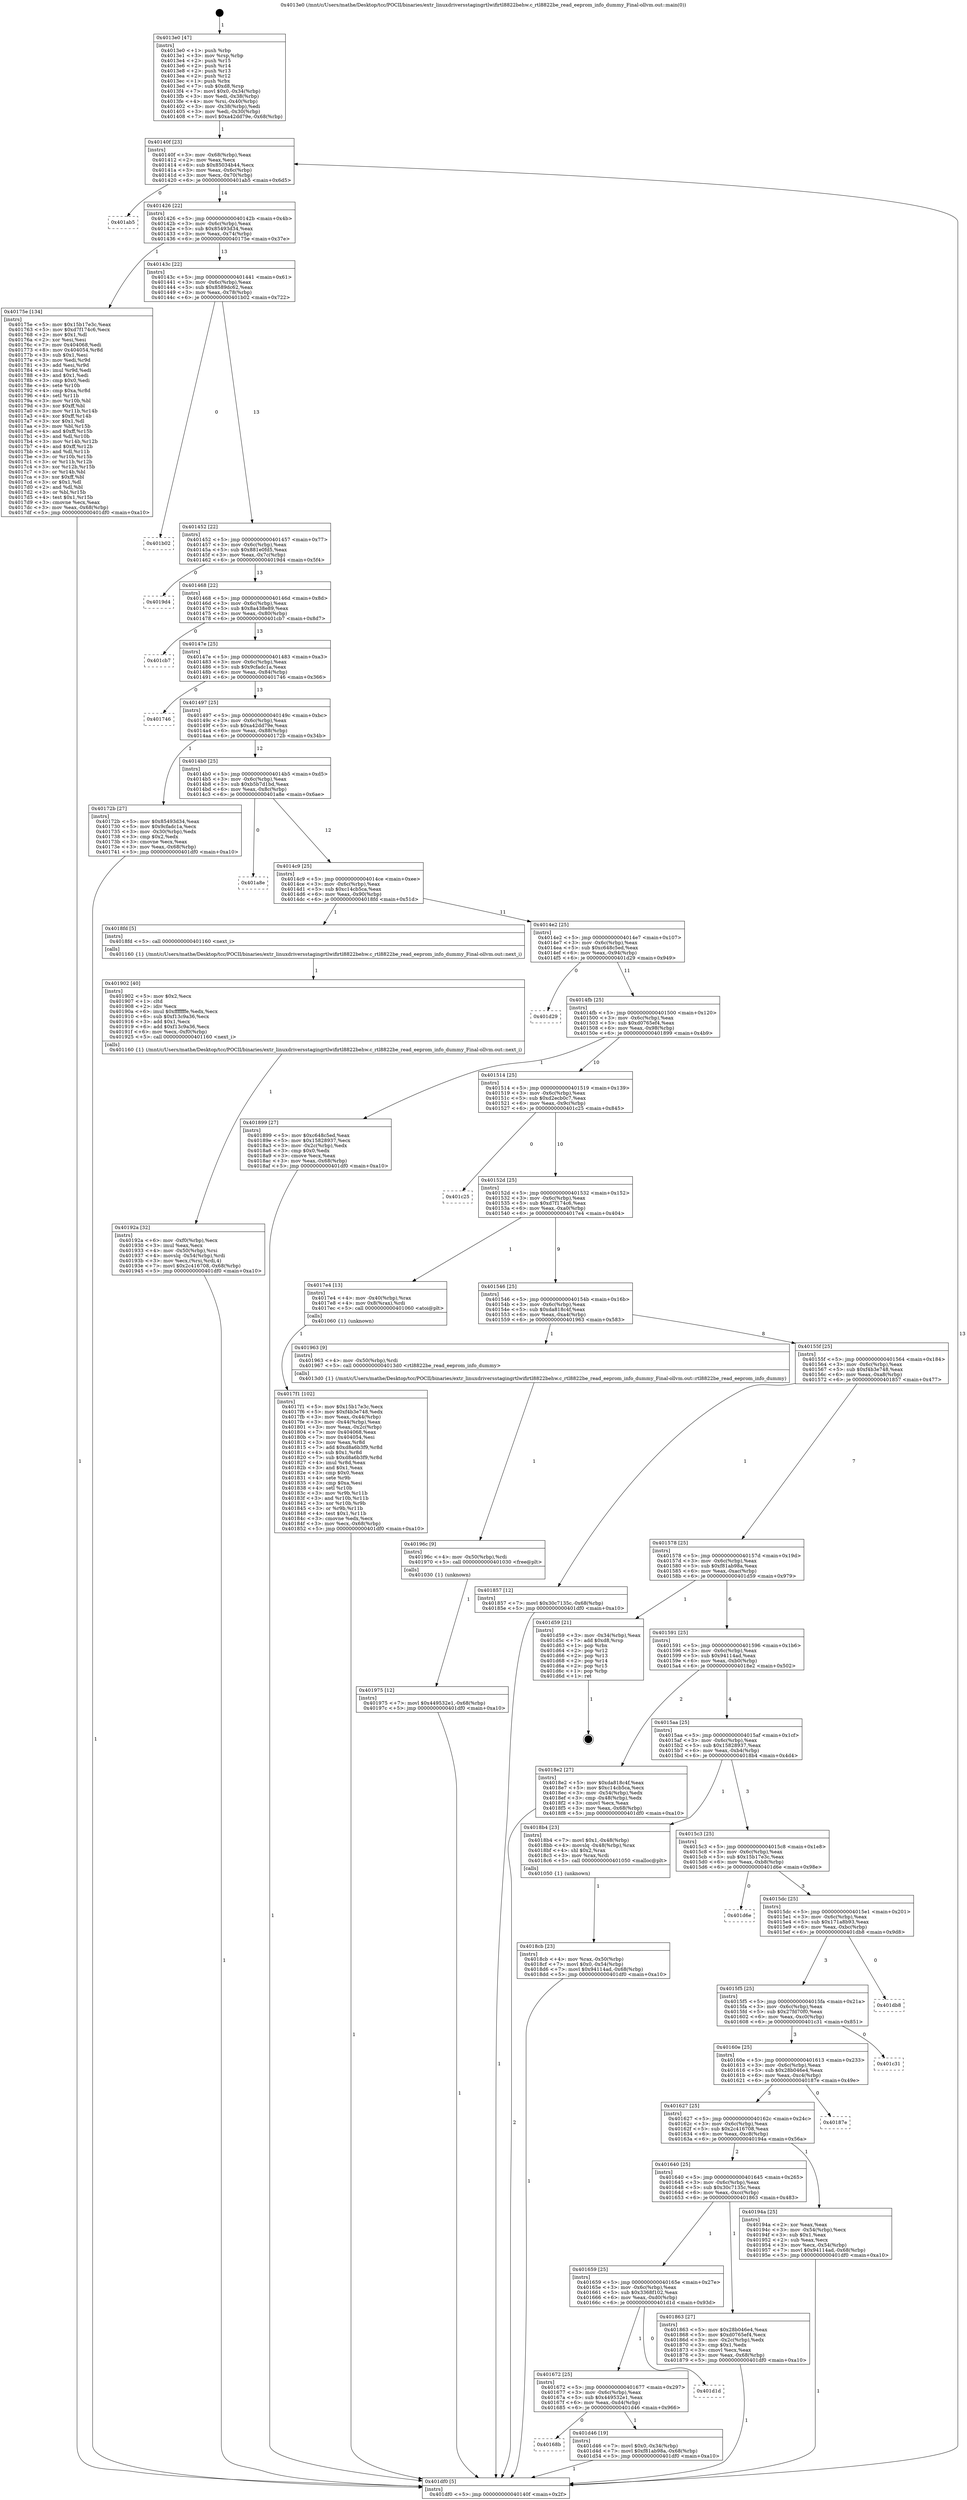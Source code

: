 digraph "0x4013e0" {
  label = "0x4013e0 (/mnt/c/Users/mathe/Desktop/tcc/POCII/binaries/extr_linuxdriversstagingrtlwifirtl8822behw.c_rtl8822be_read_eeprom_info_dummy_Final-ollvm.out::main(0))"
  labelloc = "t"
  node[shape=record]

  Entry [label="",width=0.3,height=0.3,shape=circle,fillcolor=black,style=filled]
  "0x40140f" [label="{
     0x40140f [23]\l
     | [instrs]\l
     &nbsp;&nbsp;0x40140f \<+3\>: mov -0x68(%rbp),%eax\l
     &nbsp;&nbsp;0x401412 \<+2\>: mov %eax,%ecx\l
     &nbsp;&nbsp;0x401414 \<+6\>: sub $0x85034b44,%ecx\l
     &nbsp;&nbsp;0x40141a \<+3\>: mov %eax,-0x6c(%rbp)\l
     &nbsp;&nbsp;0x40141d \<+3\>: mov %ecx,-0x70(%rbp)\l
     &nbsp;&nbsp;0x401420 \<+6\>: je 0000000000401ab5 \<main+0x6d5\>\l
  }"]
  "0x401ab5" [label="{
     0x401ab5\l
  }", style=dashed]
  "0x401426" [label="{
     0x401426 [22]\l
     | [instrs]\l
     &nbsp;&nbsp;0x401426 \<+5\>: jmp 000000000040142b \<main+0x4b\>\l
     &nbsp;&nbsp;0x40142b \<+3\>: mov -0x6c(%rbp),%eax\l
     &nbsp;&nbsp;0x40142e \<+5\>: sub $0x85493d34,%eax\l
     &nbsp;&nbsp;0x401433 \<+3\>: mov %eax,-0x74(%rbp)\l
     &nbsp;&nbsp;0x401436 \<+6\>: je 000000000040175e \<main+0x37e\>\l
  }"]
  Exit [label="",width=0.3,height=0.3,shape=circle,fillcolor=black,style=filled,peripheries=2]
  "0x40175e" [label="{
     0x40175e [134]\l
     | [instrs]\l
     &nbsp;&nbsp;0x40175e \<+5\>: mov $0x15b17e3c,%eax\l
     &nbsp;&nbsp;0x401763 \<+5\>: mov $0xd7f174c6,%ecx\l
     &nbsp;&nbsp;0x401768 \<+2\>: mov $0x1,%dl\l
     &nbsp;&nbsp;0x40176a \<+2\>: xor %esi,%esi\l
     &nbsp;&nbsp;0x40176c \<+7\>: mov 0x404068,%edi\l
     &nbsp;&nbsp;0x401773 \<+8\>: mov 0x404054,%r8d\l
     &nbsp;&nbsp;0x40177b \<+3\>: sub $0x1,%esi\l
     &nbsp;&nbsp;0x40177e \<+3\>: mov %edi,%r9d\l
     &nbsp;&nbsp;0x401781 \<+3\>: add %esi,%r9d\l
     &nbsp;&nbsp;0x401784 \<+4\>: imul %r9d,%edi\l
     &nbsp;&nbsp;0x401788 \<+3\>: and $0x1,%edi\l
     &nbsp;&nbsp;0x40178b \<+3\>: cmp $0x0,%edi\l
     &nbsp;&nbsp;0x40178e \<+4\>: sete %r10b\l
     &nbsp;&nbsp;0x401792 \<+4\>: cmp $0xa,%r8d\l
     &nbsp;&nbsp;0x401796 \<+4\>: setl %r11b\l
     &nbsp;&nbsp;0x40179a \<+3\>: mov %r10b,%bl\l
     &nbsp;&nbsp;0x40179d \<+3\>: xor $0xff,%bl\l
     &nbsp;&nbsp;0x4017a0 \<+3\>: mov %r11b,%r14b\l
     &nbsp;&nbsp;0x4017a3 \<+4\>: xor $0xff,%r14b\l
     &nbsp;&nbsp;0x4017a7 \<+3\>: xor $0x1,%dl\l
     &nbsp;&nbsp;0x4017aa \<+3\>: mov %bl,%r15b\l
     &nbsp;&nbsp;0x4017ad \<+4\>: and $0xff,%r15b\l
     &nbsp;&nbsp;0x4017b1 \<+3\>: and %dl,%r10b\l
     &nbsp;&nbsp;0x4017b4 \<+3\>: mov %r14b,%r12b\l
     &nbsp;&nbsp;0x4017b7 \<+4\>: and $0xff,%r12b\l
     &nbsp;&nbsp;0x4017bb \<+3\>: and %dl,%r11b\l
     &nbsp;&nbsp;0x4017be \<+3\>: or %r10b,%r15b\l
     &nbsp;&nbsp;0x4017c1 \<+3\>: or %r11b,%r12b\l
     &nbsp;&nbsp;0x4017c4 \<+3\>: xor %r12b,%r15b\l
     &nbsp;&nbsp;0x4017c7 \<+3\>: or %r14b,%bl\l
     &nbsp;&nbsp;0x4017ca \<+3\>: xor $0xff,%bl\l
     &nbsp;&nbsp;0x4017cd \<+3\>: or $0x1,%dl\l
     &nbsp;&nbsp;0x4017d0 \<+2\>: and %dl,%bl\l
     &nbsp;&nbsp;0x4017d2 \<+3\>: or %bl,%r15b\l
     &nbsp;&nbsp;0x4017d5 \<+4\>: test $0x1,%r15b\l
     &nbsp;&nbsp;0x4017d9 \<+3\>: cmovne %ecx,%eax\l
     &nbsp;&nbsp;0x4017dc \<+3\>: mov %eax,-0x68(%rbp)\l
     &nbsp;&nbsp;0x4017df \<+5\>: jmp 0000000000401df0 \<main+0xa10\>\l
  }"]
  "0x40143c" [label="{
     0x40143c [22]\l
     | [instrs]\l
     &nbsp;&nbsp;0x40143c \<+5\>: jmp 0000000000401441 \<main+0x61\>\l
     &nbsp;&nbsp;0x401441 \<+3\>: mov -0x6c(%rbp),%eax\l
     &nbsp;&nbsp;0x401444 \<+5\>: sub $0x8589dc62,%eax\l
     &nbsp;&nbsp;0x401449 \<+3\>: mov %eax,-0x78(%rbp)\l
     &nbsp;&nbsp;0x40144c \<+6\>: je 0000000000401b02 \<main+0x722\>\l
  }"]
  "0x40168b" [label="{
     0x40168b\l
  }", style=dashed]
  "0x401b02" [label="{
     0x401b02\l
  }", style=dashed]
  "0x401452" [label="{
     0x401452 [22]\l
     | [instrs]\l
     &nbsp;&nbsp;0x401452 \<+5\>: jmp 0000000000401457 \<main+0x77\>\l
     &nbsp;&nbsp;0x401457 \<+3\>: mov -0x6c(%rbp),%eax\l
     &nbsp;&nbsp;0x40145a \<+5\>: sub $0x881e0fd5,%eax\l
     &nbsp;&nbsp;0x40145f \<+3\>: mov %eax,-0x7c(%rbp)\l
     &nbsp;&nbsp;0x401462 \<+6\>: je 00000000004019d4 \<main+0x5f4\>\l
  }"]
  "0x401d46" [label="{
     0x401d46 [19]\l
     | [instrs]\l
     &nbsp;&nbsp;0x401d46 \<+7\>: movl $0x0,-0x34(%rbp)\l
     &nbsp;&nbsp;0x401d4d \<+7\>: movl $0xf81ab98a,-0x68(%rbp)\l
     &nbsp;&nbsp;0x401d54 \<+5\>: jmp 0000000000401df0 \<main+0xa10\>\l
  }"]
  "0x4019d4" [label="{
     0x4019d4\l
  }", style=dashed]
  "0x401468" [label="{
     0x401468 [22]\l
     | [instrs]\l
     &nbsp;&nbsp;0x401468 \<+5\>: jmp 000000000040146d \<main+0x8d\>\l
     &nbsp;&nbsp;0x40146d \<+3\>: mov -0x6c(%rbp),%eax\l
     &nbsp;&nbsp;0x401470 \<+5\>: sub $0x8a438e89,%eax\l
     &nbsp;&nbsp;0x401475 \<+3\>: mov %eax,-0x80(%rbp)\l
     &nbsp;&nbsp;0x401478 \<+6\>: je 0000000000401cb7 \<main+0x8d7\>\l
  }"]
  "0x401672" [label="{
     0x401672 [25]\l
     | [instrs]\l
     &nbsp;&nbsp;0x401672 \<+5\>: jmp 0000000000401677 \<main+0x297\>\l
     &nbsp;&nbsp;0x401677 \<+3\>: mov -0x6c(%rbp),%eax\l
     &nbsp;&nbsp;0x40167a \<+5\>: sub $0x449532e1,%eax\l
     &nbsp;&nbsp;0x40167f \<+6\>: mov %eax,-0xd4(%rbp)\l
     &nbsp;&nbsp;0x401685 \<+6\>: je 0000000000401d46 \<main+0x966\>\l
  }"]
  "0x401cb7" [label="{
     0x401cb7\l
  }", style=dashed]
  "0x40147e" [label="{
     0x40147e [25]\l
     | [instrs]\l
     &nbsp;&nbsp;0x40147e \<+5\>: jmp 0000000000401483 \<main+0xa3\>\l
     &nbsp;&nbsp;0x401483 \<+3\>: mov -0x6c(%rbp),%eax\l
     &nbsp;&nbsp;0x401486 \<+5\>: sub $0x9cfadc1a,%eax\l
     &nbsp;&nbsp;0x40148b \<+6\>: mov %eax,-0x84(%rbp)\l
     &nbsp;&nbsp;0x401491 \<+6\>: je 0000000000401746 \<main+0x366\>\l
  }"]
  "0x401d1d" [label="{
     0x401d1d\l
  }", style=dashed]
  "0x401746" [label="{
     0x401746\l
  }", style=dashed]
  "0x401497" [label="{
     0x401497 [25]\l
     | [instrs]\l
     &nbsp;&nbsp;0x401497 \<+5\>: jmp 000000000040149c \<main+0xbc\>\l
     &nbsp;&nbsp;0x40149c \<+3\>: mov -0x6c(%rbp),%eax\l
     &nbsp;&nbsp;0x40149f \<+5\>: sub $0xa42dd79e,%eax\l
     &nbsp;&nbsp;0x4014a4 \<+6\>: mov %eax,-0x88(%rbp)\l
     &nbsp;&nbsp;0x4014aa \<+6\>: je 000000000040172b \<main+0x34b\>\l
  }"]
  "0x401975" [label="{
     0x401975 [12]\l
     | [instrs]\l
     &nbsp;&nbsp;0x401975 \<+7\>: movl $0x449532e1,-0x68(%rbp)\l
     &nbsp;&nbsp;0x40197c \<+5\>: jmp 0000000000401df0 \<main+0xa10\>\l
  }"]
  "0x40172b" [label="{
     0x40172b [27]\l
     | [instrs]\l
     &nbsp;&nbsp;0x40172b \<+5\>: mov $0x85493d34,%eax\l
     &nbsp;&nbsp;0x401730 \<+5\>: mov $0x9cfadc1a,%ecx\l
     &nbsp;&nbsp;0x401735 \<+3\>: mov -0x30(%rbp),%edx\l
     &nbsp;&nbsp;0x401738 \<+3\>: cmp $0x2,%edx\l
     &nbsp;&nbsp;0x40173b \<+3\>: cmovne %ecx,%eax\l
     &nbsp;&nbsp;0x40173e \<+3\>: mov %eax,-0x68(%rbp)\l
     &nbsp;&nbsp;0x401741 \<+5\>: jmp 0000000000401df0 \<main+0xa10\>\l
  }"]
  "0x4014b0" [label="{
     0x4014b0 [25]\l
     | [instrs]\l
     &nbsp;&nbsp;0x4014b0 \<+5\>: jmp 00000000004014b5 \<main+0xd5\>\l
     &nbsp;&nbsp;0x4014b5 \<+3\>: mov -0x6c(%rbp),%eax\l
     &nbsp;&nbsp;0x4014b8 \<+5\>: sub $0xb5b7d1bd,%eax\l
     &nbsp;&nbsp;0x4014bd \<+6\>: mov %eax,-0x8c(%rbp)\l
     &nbsp;&nbsp;0x4014c3 \<+6\>: je 0000000000401a8e \<main+0x6ae\>\l
  }"]
  "0x401df0" [label="{
     0x401df0 [5]\l
     | [instrs]\l
     &nbsp;&nbsp;0x401df0 \<+5\>: jmp 000000000040140f \<main+0x2f\>\l
  }"]
  "0x4013e0" [label="{
     0x4013e0 [47]\l
     | [instrs]\l
     &nbsp;&nbsp;0x4013e0 \<+1\>: push %rbp\l
     &nbsp;&nbsp;0x4013e1 \<+3\>: mov %rsp,%rbp\l
     &nbsp;&nbsp;0x4013e4 \<+2\>: push %r15\l
     &nbsp;&nbsp;0x4013e6 \<+2\>: push %r14\l
     &nbsp;&nbsp;0x4013e8 \<+2\>: push %r13\l
     &nbsp;&nbsp;0x4013ea \<+2\>: push %r12\l
     &nbsp;&nbsp;0x4013ec \<+1\>: push %rbx\l
     &nbsp;&nbsp;0x4013ed \<+7\>: sub $0xd8,%rsp\l
     &nbsp;&nbsp;0x4013f4 \<+7\>: movl $0x0,-0x34(%rbp)\l
     &nbsp;&nbsp;0x4013fb \<+3\>: mov %edi,-0x38(%rbp)\l
     &nbsp;&nbsp;0x4013fe \<+4\>: mov %rsi,-0x40(%rbp)\l
     &nbsp;&nbsp;0x401402 \<+3\>: mov -0x38(%rbp),%edi\l
     &nbsp;&nbsp;0x401405 \<+3\>: mov %edi,-0x30(%rbp)\l
     &nbsp;&nbsp;0x401408 \<+7\>: movl $0xa42dd79e,-0x68(%rbp)\l
  }"]
  "0x40196c" [label="{
     0x40196c [9]\l
     | [instrs]\l
     &nbsp;&nbsp;0x40196c \<+4\>: mov -0x50(%rbp),%rdi\l
     &nbsp;&nbsp;0x401970 \<+5\>: call 0000000000401030 \<free@plt\>\l
     | [calls]\l
     &nbsp;&nbsp;0x401030 \{1\} (unknown)\l
  }"]
  "0x401a8e" [label="{
     0x401a8e\l
  }", style=dashed]
  "0x4014c9" [label="{
     0x4014c9 [25]\l
     | [instrs]\l
     &nbsp;&nbsp;0x4014c9 \<+5\>: jmp 00000000004014ce \<main+0xee\>\l
     &nbsp;&nbsp;0x4014ce \<+3\>: mov -0x6c(%rbp),%eax\l
     &nbsp;&nbsp;0x4014d1 \<+5\>: sub $0xc14cb5ca,%eax\l
     &nbsp;&nbsp;0x4014d6 \<+6\>: mov %eax,-0x90(%rbp)\l
     &nbsp;&nbsp;0x4014dc \<+6\>: je 00000000004018fd \<main+0x51d\>\l
  }"]
  "0x40192a" [label="{
     0x40192a [32]\l
     | [instrs]\l
     &nbsp;&nbsp;0x40192a \<+6\>: mov -0xf0(%rbp),%ecx\l
     &nbsp;&nbsp;0x401930 \<+3\>: imul %eax,%ecx\l
     &nbsp;&nbsp;0x401933 \<+4\>: mov -0x50(%rbp),%rsi\l
     &nbsp;&nbsp;0x401937 \<+4\>: movslq -0x54(%rbp),%rdi\l
     &nbsp;&nbsp;0x40193b \<+3\>: mov %ecx,(%rsi,%rdi,4)\l
     &nbsp;&nbsp;0x40193e \<+7\>: movl $0x2c416708,-0x68(%rbp)\l
     &nbsp;&nbsp;0x401945 \<+5\>: jmp 0000000000401df0 \<main+0xa10\>\l
  }"]
  "0x4018fd" [label="{
     0x4018fd [5]\l
     | [instrs]\l
     &nbsp;&nbsp;0x4018fd \<+5\>: call 0000000000401160 \<next_i\>\l
     | [calls]\l
     &nbsp;&nbsp;0x401160 \{1\} (/mnt/c/Users/mathe/Desktop/tcc/POCII/binaries/extr_linuxdriversstagingrtlwifirtl8822behw.c_rtl8822be_read_eeprom_info_dummy_Final-ollvm.out::next_i)\l
  }"]
  "0x4014e2" [label="{
     0x4014e2 [25]\l
     | [instrs]\l
     &nbsp;&nbsp;0x4014e2 \<+5\>: jmp 00000000004014e7 \<main+0x107\>\l
     &nbsp;&nbsp;0x4014e7 \<+3\>: mov -0x6c(%rbp),%eax\l
     &nbsp;&nbsp;0x4014ea \<+5\>: sub $0xc648c5ed,%eax\l
     &nbsp;&nbsp;0x4014ef \<+6\>: mov %eax,-0x94(%rbp)\l
     &nbsp;&nbsp;0x4014f5 \<+6\>: je 0000000000401d29 \<main+0x949\>\l
  }"]
  "0x401902" [label="{
     0x401902 [40]\l
     | [instrs]\l
     &nbsp;&nbsp;0x401902 \<+5\>: mov $0x2,%ecx\l
     &nbsp;&nbsp;0x401907 \<+1\>: cltd\l
     &nbsp;&nbsp;0x401908 \<+2\>: idiv %ecx\l
     &nbsp;&nbsp;0x40190a \<+6\>: imul $0xfffffffe,%edx,%ecx\l
     &nbsp;&nbsp;0x401910 \<+6\>: sub $0xf13c9a36,%ecx\l
     &nbsp;&nbsp;0x401916 \<+3\>: add $0x1,%ecx\l
     &nbsp;&nbsp;0x401919 \<+6\>: add $0xf13c9a36,%ecx\l
     &nbsp;&nbsp;0x40191f \<+6\>: mov %ecx,-0xf0(%rbp)\l
     &nbsp;&nbsp;0x401925 \<+5\>: call 0000000000401160 \<next_i\>\l
     | [calls]\l
     &nbsp;&nbsp;0x401160 \{1\} (/mnt/c/Users/mathe/Desktop/tcc/POCII/binaries/extr_linuxdriversstagingrtlwifirtl8822behw.c_rtl8822be_read_eeprom_info_dummy_Final-ollvm.out::next_i)\l
  }"]
  "0x401d29" [label="{
     0x401d29\l
  }", style=dashed]
  "0x4014fb" [label="{
     0x4014fb [25]\l
     | [instrs]\l
     &nbsp;&nbsp;0x4014fb \<+5\>: jmp 0000000000401500 \<main+0x120\>\l
     &nbsp;&nbsp;0x401500 \<+3\>: mov -0x6c(%rbp),%eax\l
     &nbsp;&nbsp;0x401503 \<+5\>: sub $0xd0765ef4,%eax\l
     &nbsp;&nbsp;0x401508 \<+6\>: mov %eax,-0x98(%rbp)\l
     &nbsp;&nbsp;0x40150e \<+6\>: je 0000000000401899 \<main+0x4b9\>\l
  }"]
  "0x4018cb" [label="{
     0x4018cb [23]\l
     | [instrs]\l
     &nbsp;&nbsp;0x4018cb \<+4\>: mov %rax,-0x50(%rbp)\l
     &nbsp;&nbsp;0x4018cf \<+7\>: movl $0x0,-0x54(%rbp)\l
     &nbsp;&nbsp;0x4018d6 \<+7\>: movl $0x94114ad,-0x68(%rbp)\l
     &nbsp;&nbsp;0x4018dd \<+5\>: jmp 0000000000401df0 \<main+0xa10\>\l
  }"]
  "0x401899" [label="{
     0x401899 [27]\l
     | [instrs]\l
     &nbsp;&nbsp;0x401899 \<+5\>: mov $0xc648c5ed,%eax\l
     &nbsp;&nbsp;0x40189e \<+5\>: mov $0x15828937,%ecx\l
     &nbsp;&nbsp;0x4018a3 \<+3\>: mov -0x2c(%rbp),%edx\l
     &nbsp;&nbsp;0x4018a6 \<+3\>: cmp $0x0,%edx\l
     &nbsp;&nbsp;0x4018a9 \<+3\>: cmove %ecx,%eax\l
     &nbsp;&nbsp;0x4018ac \<+3\>: mov %eax,-0x68(%rbp)\l
     &nbsp;&nbsp;0x4018af \<+5\>: jmp 0000000000401df0 \<main+0xa10\>\l
  }"]
  "0x401514" [label="{
     0x401514 [25]\l
     | [instrs]\l
     &nbsp;&nbsp;0x401514 \<+5\>: jmp 0000000000401519 \<main+0x139\>\l
     &nbsp;&nbsp;0x401519 \<+3\>: mov -0x6c(%rbp),%eax\l
     &nbsp;&nbsp;0x40151c \<+5\>: sub $0xd2ecb0c7,%eax\l
     &nbsp;&nbsp;0x401521 \<+6\>: mov %eax,-0x9c(%rbp)\l
     &nbsp;&nbsp;0x401527 \<+6\>: je 0000000000401c25 \<main+0x845\>\l
  }"]
  "0x401659" [label="{
     0x401659 [25]\l
     | [instrs]\l
     &nbsp;&nbsp;0x401659 \<+5\>: jmp 000000000040165e \<main+0x27e\>\l
     &nbsp;&nbsp;0x40165e \<+3\>: mov -0x6c(%rbp),%eax\l
     &nbsp;&nbsp;0x401661 \<+5\>: sub $0x3368f102,%eax\l
     &nbsp;&nbsp;0x401666 \<+6\>: mov %eax,-0xd0(%rbp)\l
     &nbsp;&nbsp;0x40166c \<+6\>: je 0000000000401d1d \<main+0x93d\>\l
  }"]
  "0x401c25" [label="{
     0x401c25\l
  }", style=dashed]
  "0x40152d" [label="{
     0x40152d [25]\l
     | [instrs]\l
     &nbsp;&nbsp;0x40152d \<+5\>: jmp 0000000000401532 \<main+0x152\>\l
     &nbsp;&nbsp;0x401532 \<+3\>: mov -0x6c(%rbp),%eax\l
     &nbsp;&nbsp;0x401535 \<+5\>: sub $0xd7f174c6,%eax\l
     &nbsp;&nbsp;0x40153a \<+6\>: mov %eax,-0xa0(%rbp)\l
     &nbsp;&nbsp;0x401540 \<+6\>: je 00000000004017e4 \<main+0x404\>\l
  }"]
  "0x401863" [label="{
     0x401863 [27]\l
     | [instrs]\l
     &nbsp;&nbsp;0x401863 \<+5\>: mov $0x28b046e4,%eax\l
     &nbsp;&nbsp;0x401868 \<+5\>: mov $0xd0765ef4,%ecx\l
     &nbsp;&nbsp;0x40186d \<+3\>: mov -0x2c(%rbp),%edx\l
     &nbsp;&nbsp;0x401870 \<+3\>: cmp $0x1,%edx\l
     &nbsp;&nbsp;0x401873 \<+3\>: cmovl %ecx,%eax\l
     &nbsp;&nbsp;0x401876 \<+3\>: mov %eax,-0x68(%rbp)\l
     &nbsp;&nbsp;0x401879 \<+5\>: jmp 0000000000401df0 \<main+0xa10\>\l
  }"]
  "0x4017e4" [label="{
     0x4017e4 [13]\l
     | [instrs]\l
     &nbsp;&nbsp;0x4017e4 \<+4\>: mov -0x40(%rbp),%rax\l
     &nbsp;&nbsp;0x4017e8 \<+4\>: mov 0x8(%rax),%rdi\l
     &nbsp;&nbsp;0x4017ec \<+5\>: call 0000000000401060 \<atoi@plt\>\l
     | [calls]\l
     &nbsp;&nbsp;0x401060 \{1\} (unknown)\l
  }"]
  "0x401546" [label="{
     0x401546 [25]\l
     | [instrs]\l
     &nbsp;&nbsp;0x401546 \<+5\>: jmp 000000000040154b \<main+0x16b\>\l
     &nbsp;&nbsp;0x40154b \<+3\>: mov -0x6c(%rbp),%eax\l
     &nbsp;&nbsp;0x40154e \<+5\>: sub $0xda818c4f,%eax\l
     &nbsp;&nbsp;0x401553 \<+6\>: mov %eax,-0xa4(%rbp)\l
     &nbsp;&nbsp;0x401559 \<+6\>: je 0000000000401963 \<main+0x583\>\l
  }"]
  "0x4017f1" [label="{
     0x4017f1 [102]\l
     | [instrs]\l
     &nbsp;&nbsp;0x4017f1 \<+5\>: mov $0x15b17e3c,%ecx\l
     &nbsp;&nbsp;0x4017f6 \<+5\>: mov $0xf4b3e748,%edx\l
     &nbsp;&nbsp;0x4017fb \<+3\>: mov %eax,-0x44(%rbp)\l
     &nbsp;&nbsp;0x4017fe \<+3\>: mov -0x44(%rbp),%eax\l
     &nbsp;&nbsp;0x401801 \<+3\>: mov %eax,-0x2c(%rbp)\l
     &nbsp;&nbsp;0x401804 \<+7\>: mov 0x404068,%eax\l
     &nbsp;&nbsp;0x40180b \<+7\>: mov 0x404054,%esi\l
     &nbsp;&nbsp;0x401812 \<+3\>: mov %eax,%r8d\l
     &nbsp;&nbsp;0x401815 \<+7\>: add $0xd8a6b3f9,%r8d\l
     &nbsp;&nbsp;0x40181c \<+4\>: sub $0x1,%r8d\l
     &nbsp;&nbsp;0x401820 \<+7\>: sub $0xd8a6b3f9,%r8d\l
     &nbsp;&nbsp;0x401827 \<+4\>: imul %r8d,%eax\l
     &nbsp;&nbsp;0x40182b \<+3\>: and $0x1,%eax\l
     &nbsp;&nbsp;0x40182e \<+3\>: cmp $0x0,%eax\l
     &nbsp;&nbsp;0x401831 \<+4\>: sete %r9b\l
     &nbsp;&nbsp;0x401835 \<+3\>: cmp $0xa,%esi\l
     &nbsp;&nbsp;0x401838 \<+4\>: setl %r10b\l
     &nbsp;&nbsp;0x40183c \<+3\>: mov %r9b,%r11b\l
     &nbsp;&nbsp;0x40183f \<+3\>: and %r10b,%r11b\l
     &nbsp;&nbsp;0x401842 \<+3\>: xor %r10b,%r9b\l
     &nbsp;&nbsp;0x401845 \<+3\>: or %r9b,%r11b\l
     &nbsp;&nbsp;0x401848 \<+4\>: test $0x1,%r11b\l
     &nbsp;&nbsp;0x40184c \<+3\>: cmovne %edx,%ecx\l
     &nbsp;&nbsp;0x40184f \<+3\>: mov %ecx,-0x68(%rbp)\l
     &nbsp;&nbsp;0x401852 \<+5\>: jmp 0000000000401df0 \<main+0xa10\>\l
  }"]
  "0x401640" [label="{
     0x401640 [25]\l
     | [instrs]\l
     &nbsp;&nbsp;0x401640 \<+5\>: jmp 0000000000401645 \<main+0x265\>\l
     &nbsp;&nbsp;0x401645 \<+3\>: mov -0x6c(%rbp),%eax\l
     &nbsp;&nbsp;0x401648 \<+5\>: sub $0x30c7135c,%eax\l
     &nbsp;&nbsp;0x40164d \<+6\>: mov %eax,-0xcc(%rbp)\l
     &nbsp;&nbsp;0x401653 \<+6\>: je 0000000000401863 \<main+0x483\>\l
  }"]
  "0x401963" [label="{
     0x401963 [9]\l
     | [instrs]\l
     &nbsp;&nbsp;0x401963 \<+4\>: mov -0x50(%rbp),%rdi\l
     &nbsp;&nbsp;0x401967 \<+5\>: call 00000000004013d0 \<rtl8822be_read_eeprom_info_dummy\>\l
     | [calls]\l
     &nbsp;&nbsp;0x4013d0 \{1\} (/mnt/c/Users/mathe/Desktop/tcc/POCII/binaries/extr_linuxdriversstagingrtlwifirtl8822behw.c_rtl8822be_read_eeprom_info_dummy_Final-ollvm.out::rtl8822be_read_eeprom_info_dummy)\l
  }"]
  "0x40155f" [label="{
     0x40155f [25]\l
     | [instrs]\l
     &nbsp;&nbsp;0x40155f \<+5\>: jmp 0000000000401564 \<main+0x184\>\l
     &nbsp;&nbsp;0x401564 \<+3\>: mov -0x6c(%rbp),%eax\l
     &nbsp;&nbsp;0x401567 \<+5\>: sub $0xf4b3e748,%eax\l
     &nbsp;&nbsp;0x40156c \<+6\>: mov %eax,-0xa8(%rbp)\l
     &nbsp;&nbsp;0x401572 \<+6\>: je 0000000000401857 \<main+0x477\>\l
  }"]
  "0x40194a" [label="{
     0x40194a [25]\l
     | [instrs]\l
     &nbsp;&nbsp;0x40194a \<+2\>: xor %eax,%eax\l
     &nbsp;&nbsp;0x40194c \<+3\>: mov -0x54(%rbp),%ecx\l
     &nbsp;&nbsp;0x40194f \<+3\>: sub $0x1,%eax\l
     &nbsp;&nbsp;0x401952 \<+2\>: sub %eax,%ecx\l
     &nbsp;&nbsp;0x401954 \<+3\>: mov %ecx,-0x54(%rbp)\l
     &nbsp;&nbsp;0x401957 \<+7\>: movl $0x94114ad,-0x68(%rbp)\l
     &nbsp;&nbsp;0x40195e \<+5\>: jmp 0000000000401df0 \<main+0xa10\>\l
  }"]
  "0x401857" [label="{
     0x401857 [12]\l
     | [instrs]\l
     &nbsp;&nbsp;0x401857 \<+7\>: movl $0x30c7135c,-0x68(%rbp)\l
     &nbsp;&nbsp;0x40185e \<+5\>: jmp 0000000000401df0 \<main+0xa10\>\l
  }"]
  "0x401578" [label="{
     0x401578 [25]\l
     | [instrs]\l
     &nbsp;&nbsp;0x401578 \<+5\>: jmp 000000000040157d \<main+0x19d\>\l
     &nbsp;&nbsp;0x40157d \<+3\>: mov -0x6c(%rbp),%eax\l
     &nbsp;&nbsp;0x401580 \<+5\>: sub $0xf81ab98a,%eax\l
     &nbsp;&nbsp;0x401585 \<+6\>: mov %eax,-0xac(%rbp)\l
     &nbsp;&nbsp;0x40158b \<+6\>: je 0000000000401d59 \<main+0x979\>\l
  }"]
  "0x401627" [label="{
     0x401627 [25]\l
     | [instrs]\l
     &nbsp;&nbsp;0x401627 \<+5\>: jmp 000000000040162c \<main+0x24c\>\l
     &nbsp;&nbsp;0x40162c \<+3\>: mov -0x6c(%rbp),%eax\l
     &nbsp;&nbsp;0x40162f \<+5\>: sub $0x2c416708,%eax\l
     &nbsp;&nbsp;0x401634 \<+6\>: mov %eax,-0xc8(%rbp)\l
     &nbsp;&nbsp;0x40163a \<+6\>: je 000000000040194a \<main+0x56a\>\l
  }"]
  "0x401d59" [label="{
     0x401d59 [21]\l
     | [instrs]\l
     &nbsp;&nbsp;0x401d59 \<+3\>: mov -0x34(%rbp),%eax\l
     &nbsp;&nbsp;0x401d5c \<+7\>: add $0xd8,%rsp\l
     &nbsp;&nbsp;0x401d63 \<+1\>: pop %rbx\l
     &nbsp;&nbsp;0x401d64 \<+2\>: pop %r12\l
     &nbsp;&nbsp;0x401d66 \<+2\>: pop %r13\l
     &nbsp;&nbsp;0x401d68 \<+2\>: pop %r14\l
     &nbsp;&nbsp;0x401d6a \<+2\>: pop %r15\l
     &nbsp;&nbsp;0x401d6c \<+1\>: pop %rbp\l
     &nbsp;&nbsp;0x401d6d \<+1\>: ret\l
  }"]
  "0x401591" [label="{
     0x401591 [25]\l
     | [instrs]\l
     &nbsp;&nbsp;0x401591 \<+5\>: jmp 0000000000401596 \<main+0x1b6\>\l
     &nbsp;&nbsp;0x401596 \<+3\>: mov -0x6c(%rbp),%eax\l
     &nbsp;&nbsp;0x401599 \<+5\>: sub $0x94114ad,%eax\l
     &nbsp;&nbsp;0x40159e \<+6\>: mov %eax,-0xb0(%rbp)\l
     &nbsp;&nbsp;0x4015a4 \<+6\>: je 00000000004018e2 \<main+0x502\>\l
  }"]
  "0x40187e" [label="{
     0x40187e\l
  }", style=dashed]
  "0x4018e2" [label="{
     0x4018e2 [27]\l
     | [instrs]\l
     &nbsp;&nbsp;0x4018e2 \<+5\>: mov $0xda818c4f,%eax\l
     &nbsp;&nbsp;0x4018e7 \<+5\>: mov $0xc14cb5ca,%ecx\l
     &nbsp;&nbsp;0x4018ec \<+3\>: mov -0x54(%rbp),%edx\l
     &nbsp;&nbsp;0x4018ef \<+3\>: cmp -0x48(%rbp),%edx\l
     &nbsp;&nbsp;0x4018f2 \<+3\>: cmovl %ecx,%eax\l
     &nbsp;&nbsp;0x4018f5 \<+3\>: mov %eax,-0x68(%rbp)\l
     &nbsp;&nbsp;0x4018f8 \<+5\>: jmp 0000000000401df0 \<main+0xa10\>\l
  }"]
  "0x4015aa" [label="{
     0x4015aa [25]\l
     | [instrs]\l
     &nbsp;&nbsp;0x4015aa \<+5\>: jmp 00000000004015af \<main+0x1cf\>\l
     &nbsp;&nbsp;0x4015af \<+3\>: mov -0x6c(%rbp),%eax\l
     &nbsp;&nbsp;0x4015b2 \<+5\>: sub $0x15828937,%eax\l
     &nbsp;&nbsp;0x4015b7 \<+6\>: mov %eax,-0xb4(%rbp)\l
     &nbsp;&nbsp;0x4015bd \<+6\>: je 00000000004018b4 \<main+0x4d4\>\l
  }"]
  "0x40160e" [label="{
     0x40160e [25]\l
     | [instrs]\l
     &nbsp;&nbsp;0x40160e \<+5\>: jmp 0000000000401613 \<main+0x233\>\l
     &nbsp;&nbsp;0x401613 \<+3\>: mov -0x6c(%rbp),%eax\l
     &nbsp;&nbsp;0x401616 \<+5\>: sub $0x28b046e4,%eax\l
     &nbsp;&nbsp;0x40161b \<+6\>: mov %eax,-0xc4(%rbp)\l
     &nbsp;&nbsp;0x401621 \<+6\>: je 000000000040187e \<main+0x49e\>\l
  }"]
  "0x4018b4" [label="{
     0x4018b4 [23]\l
     | [instrs]\l
     &nbsp;&nbsp;0x4018b4 \<+7\>: movl $0x1,-0x48(%rbp)\l
     &nbsp;&nbsp;0x4018bb \<+4\>: movslq -0x48(%rbp),%rax\l
     &nbsp;&nbsp;0x4018bf \<+4\>: shl $0x2,%rax\l
     &nbsp;&nbsp;0x4018c3 \<+3\>: mov %rax,%rdi\l
     &nbsp;&nbsp;0x4018c6 \<+5\>: call 0000000000401050 \<malloc@plt\>\l
     | [calls]\l
     &nbsp;&nbsp;0x401050 \{1\} (unknown)\l
  }"]
  "0x4015c3" [label="{
     0x4015c3 [25]\l
     | [instrs]\l
     &nbsp;&nbsp;0x4015c3 \<+5\>: jmp 00000000004015c8 \<main+0x1e8\>\l
     &nbsp;&nbsp;0x4015c8 \<+3\>: mov -0x6c(%rbp),%eax\l
     &nbsp;&nbsp;0x4015cb \<+5\>: sub $0x15b17e3c,%eax\l
     &nbsp;&nbsp;0x4015d0 \<+6\>: mov %eax,-0xb8(%rbp)\l
     &nbsp;&nbsp;0x4015d6 \<+6\>: je 0000000000401d6e \<main+0x98e\>\l
  }"]
  "0x401c31" [label="{
     0x401c31\l
  }", style=dashed]
  "0x401d6e" [label="{
     0x401d6e\l
  }", style=dashed]
  "0x4015dc" [label="{
     0x4015dc [25]\l
     | [instrs]\l
     &nbsp;&nbsp;0x4015dc \<+5\>: jmp 00000000004015e1 \<main+0x201\>\l
     &nbsp;&nbsp;0x4015e1 \<+3\>: mov -0x6c(%rbp),%eax\l
     &nbsp;&nbsp;0x4015e4 \<+5\>: sub $0x171a8b93,%eax\l
     &nbsp;&nbsp;0x4015e9 \<+6\>: mov %eax,-0xbc(%rbp)\l
     &nbsp;&nbsp;0x4015ef \<+6\>: je 0000000000401db8 \<main+0x9d8\>\l
  }"]
  "0x4015f5" [label="{
     0x4015f5 [25]\l
     | [instrs]\l
     &nbsp;&nbsp;0x4015f5 \<+5\>: jmp 00000000004015fa \<main+0x21a\>\l
     &nbsp;&nbsp;0x4015fa \<+3\>: mov -0x6c(%rbp),%eax\l
     &nbsp;&nbsp;0x4015fd \<+5\>: sub $0x27fd70f0,%eax\l
     &nbsp;&nbsp;0x401602 \<+6\>: mov %eax,-0xc0(%rbp)\l
     &nbsp;&nbsp;0x401608 \<+6\>: je 0000000000401c31 \<main+0x851\>\l
  }"]
  "0x401db8" [label="{
     0x401db8\l
  }", style=dashed]
  Entry -> "0x4013e0" [label=" 1"]
  "0x40140f" -> "0x401ab5" [label=" 0"]
  "0x40140f" -> "0x401426" [label=" 14"]
  "0x401d59" -> Exit [label=" 1"]
  "0x401426" -> "0x40175e" [label=" 1"]
  "0x401426" -> "0x40143c" [label=" 13"]
  "0x401d46" -> "0x401df0" [label=" 1"]
  "0x40143c" -> "0x401b02" [label=" 0"]
  "0x40143c" -> "0x401452" [label=" 13"]
  "0x401672" -> "0x40168b" [label=" 0"]
  "0x401452" -> "0x4019d4" [label=" 0"]
  "0x401452" -> "0x401468" [label=" 13"]
  "0x401672" -> "0x401d46" [label=" 1"]
  "0x401468" -> "0x401cb7" [label=" 0"]
  "0x401468" -> "0x40147e" [label=" 13"]
  "0x401659" -> "0x401672" [label=" 1"]
  "0x40147e" -> "0x401746" [label=" 0"]
  "0x40147e" -> "0x401497" [label=" 13"]
  "0x401659" -> "0x401d1d" [label=" 0"]
  "0x401497" -> "0x40172b" [label=" 1"]
  "0x401497" -> "0x4014b0" [label=" 12"]
  "0x40172b" -> "0x401df0" [label=" 1"]
  "0x4013e0" -> "0x40140f" [label=" 1"]
  "0x401df0" -> "0x40140f" [label=" 13"]
  "0x40175e" -> "0x401df0" [label=" 1"]
  "0x401975" -> "0x401df0" [label=" 1"]
  "0x4014b0" -> "0x401a8e" [label=" 0"]
  "0x4014b0" -> "0x4014c9" [label=" 12"]
  "0x40196c" -> "0x401975" [label=" 1"]
  "0x4014c9" -> "0x4018fd" [label=" 1"]
  "0x4014c9" -> "0x4014e2" [label=" 11"]
  "0x401963" -> "0x40196c" [label=" 1"]
  "0x4014e2" -> "0x401d29" [label=" 0"]
  "0x4014e2" -> "0x4014fb" [label=" 11"]
  "0x40194a" -> "0x401df0" [label=" 1"]
  "0x4014fb" -> "0x401899" [label=" 1"]
  "0x4014fb" -> "0x401514" [label=" 10"]
  "0x40192a" -> "0x401df0" [label=" 1"]
  "0x401514" -> "0x401c25" [label=" 0"]
  "0x401514" -> "0x40152d" [label=" 10"]
  "0x401902" -> "0x40192a" [label=" 1"]
  "0x40152d" -> "0x4017e4" [label=" 1"]
  "0x40152d" -> "0x401546" [label=" 9"]
  "0x4017e4" -> "0x4017f1" [label=" 1"]
  "0x4017f1" -> "0x401df0" [label=" 1"]
  "0x4018fd" -> "0x401902" [label=" 1"]
  "0x401546" -> "0x401963" [label=" 1"]
  "0x401546" -> "0x40155f" [label=" 8"]
  "0x4018cb" -> "0x401df0" [label=" 1"]
  "0x40155f" -> "0x401857" [label=" 1"]
  "0x40155f" -> "0x401578" [label=" 7"]
  "0x401857" -> "0x401df0" [label=" 1"]
  "0x4018b4" -> "0x4018cb" [label=" 1"]
  "0x401578" -> "0x401d59" [label=" 1"]
  "0x401578" -> "0x401591" [label=" 6"]
  "0x401863" -> "0x401df0" [label=" 1"]
  "0x401591" -> "0x4018e2" [label=" 2"]
  "0x401591" -> "0x4015aa" [label=" 4"]
  "0x401640" -> "0x401659" [label=" 1"]
  "0x4015aa" -> "0x4018b4" [label=" 1"]
  "0x4015aa" -> "0x4015c3" [label=" 3"]
  "0x4018e2" -> "0x401df0" [label=" 2"]
  "0x4015c3" -> "0x401d6e" [label=" 0"]
  "0x4015c3" -> "0x4015dc" [label=" 3"]
  "0x401627" -> "0x401640" [label=" 2"]
  "0x4015dc" -> "0x401db8" [label=" 0"]
  "0x4015dc" -> "0x4015f5" [label=" 3"]
  "0x401627" -> "0x40194a" [label=" 1"]
  "0x4015f5" -> "0x401c31" [label=" 0"]
  "0x4015f5" -> "0x40160e" [label=" 3"]
  "0x401640" -> "0x401863" [label=" 1"]
  "0x40160e" -> "0x40187e" [label=" 0"]
  "0x40160e" -> "0x401627" [label=" 3"]
  "0x401899" -> "0x401df0" [label=" 1"]
}
